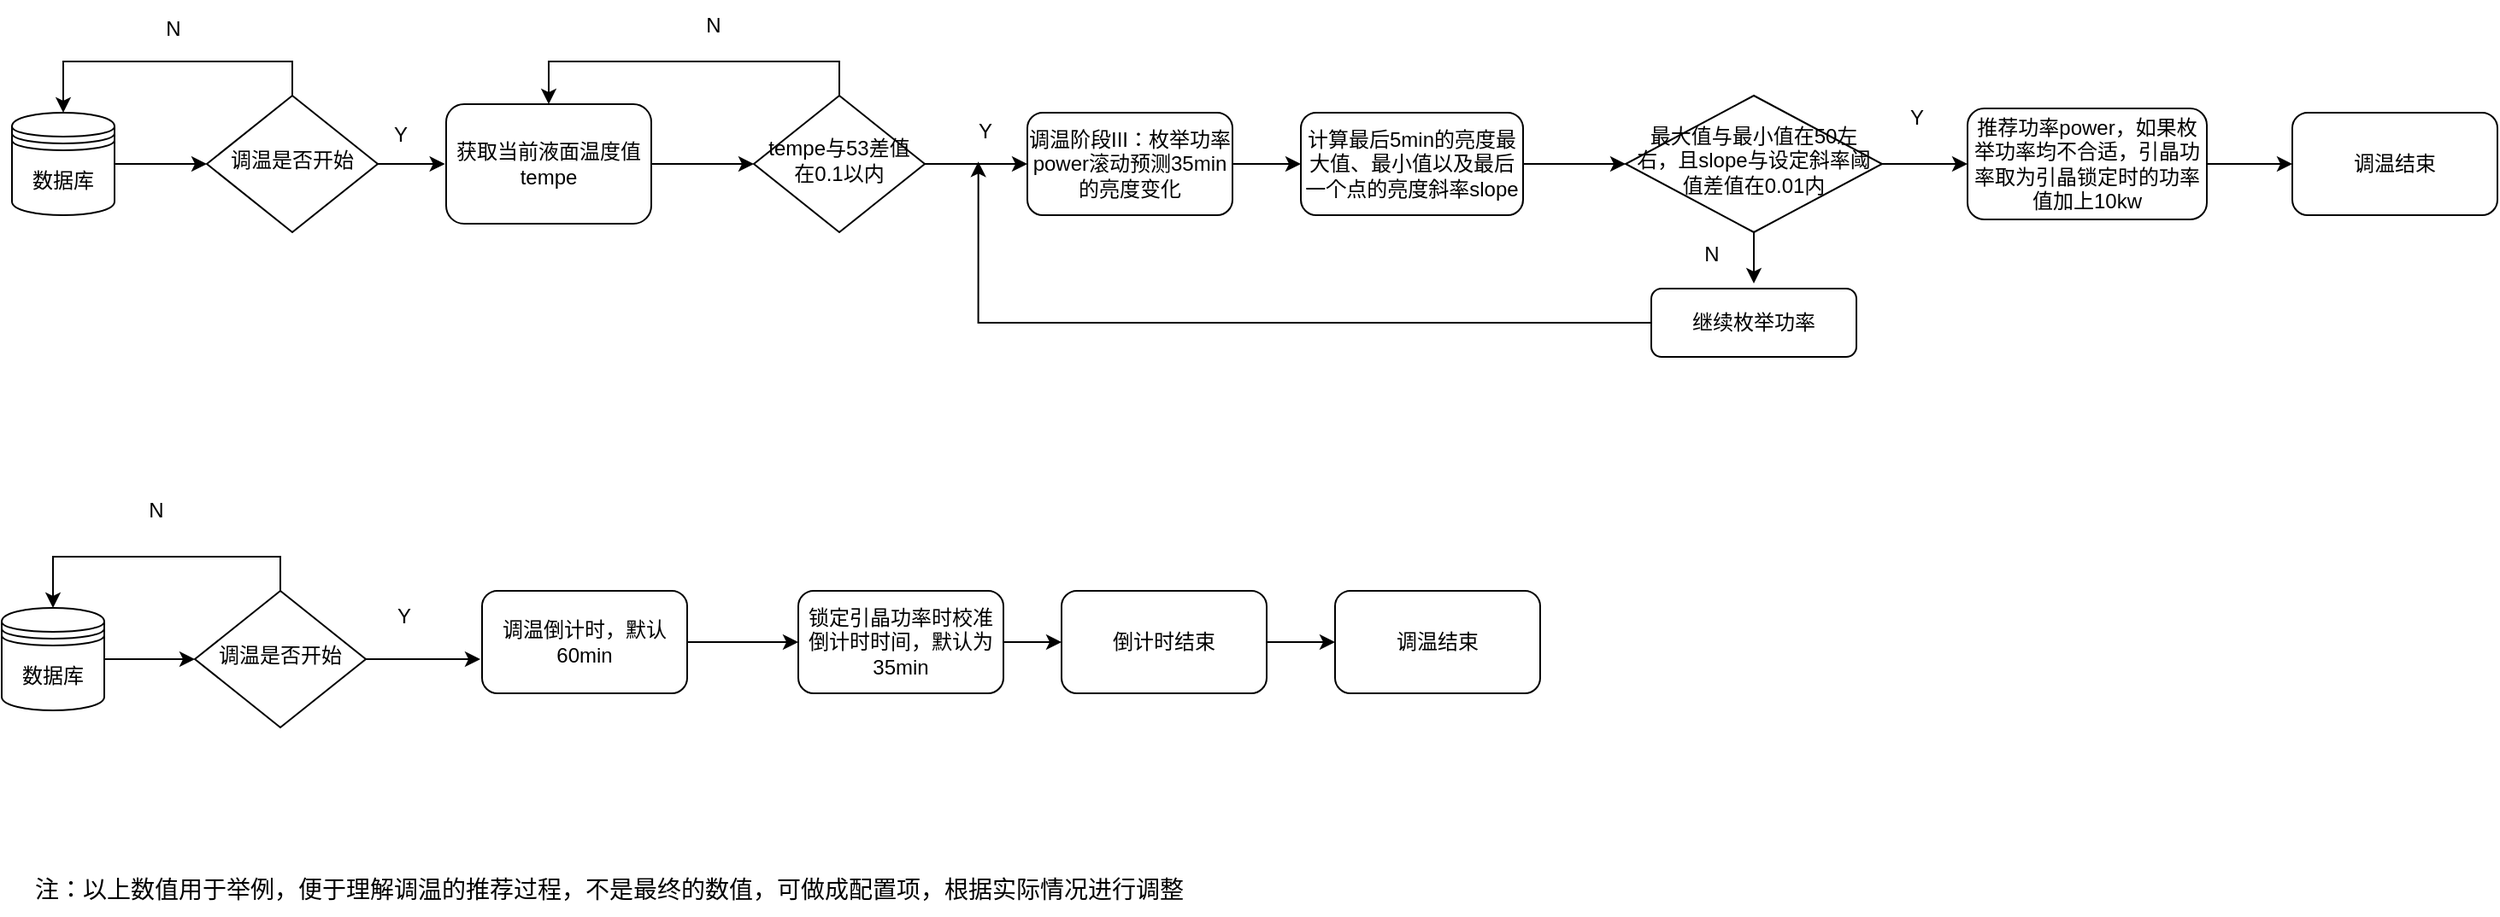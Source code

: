<mxfile version="22.0.4" type="github">
  <diagram name="第 1 页" id="JTO5u36G0om0MWuu-yj3">
    <mxGraphModel dx="794" dy="432" grid="1" gridSize="10" guides="1" tooltips="1" connect="1" arrows="1" fold="1" page="1" pageScale="1" pageWidth="3300" pageHeight="4681" math="0" shadow="0">
      <root>
        <mxCell id="0" />
        <mxCell id="1" parent="0" />
        <mxCell id="SXPOIJ-vD9o7ESTwps49-1" style="edgeStyle=orthogonalEdgeStyle;rounded=0;orthogonalLoop=1;jettySize=auto;html=1;exitX=0.5;exitY=0;exitDx=0;exitDy=0;entryX=0.5;entryY=0;entryDx=0;entryDy=0;labelBackgroundColor=none;fontColor=default;" edge="1" parent="1" source="SXPOIJ-vD9o7ESTwps49-3" target="SXPOIJ-vD9o7ESTwps49-5">
          <mxGeometry relative="1" as="geometry" />
        </mxCell>
        <mxCell id="SXPOIJ-vD9o7ESTwps49-2" style="edgeStyle=orthogonalEdgeStyle;rounded=0;orthogonalLoop=1;jettySize=auto;html=1;exitX=1;exitY=0.5;exitDx=0;exitDy=0;labelBackgroundColor=none;fontColor=default;" edge="1" parent="1" source="SXPOIJ-vD9o7ESTwps49-3">
          <mxGeometry relative="1" as="geometry">
            <mxPoint x="309.333" y="210" as="targetPoint" />
          </mxGeometry>
        </mxCell>
        <mxCell id="SXPOIJ-vD9o7ESTwps49-3" value="调温是否开始" style="rhombus;whiteSpace=wrap;html=1;shadow=0;fontFamily=Helvetica;fontSize=12;align=center;strokeWidth=1;spacing=6;spacingTop=-4;labelBackgroundColor=none;" vertex="1" parent="1">
          <mxGeometry x="170" y="170" width="100" height="80" as="geometry" />
        </mxCell>
        <mxCell id="SXPOIJ-vD9o7ESTwps49-4" style="edgeStyle=orthogonalEdgeStyle;rounded=0;orthogonalLoop=1;jettySize=auto;html=1;exitX=1;exitY=0.5;exitDx=0;exitDy=0;entryX=0;entryY=0.5;entryDx=0;entryDy=0;labelBackgroundColor=none;fontColor=default;" edge="1" parent="1" source="SXPOIJ-vD9o7ESTwps49-5" target="SXPOIJ-vD9o7ESTwps49-3">
          <mxGeometry relative="1" as="geometry" />
        </mxCell>
        <mxCell id="SXPOIJ-vD9o7ESTwps49-5" value="数据库" style="shape=datastore;whiteSpace=wrap;html=1;labelBackgroundColor=none;" vertex="1" parent="1">
          <mxGeometry x="56" y="180" width="60" height="60" as="geometry" />
        </mxCell>
        <mxCell id="SXPOIJ-vD9o7ESTwps49-8" value="N" style="text;html=1;align=center;verticalAlign=middle;resizable=0;points=[];autosize=1;strokeColor=none;fillColor=none;labelBackgroundColor=none;" vertex="1" parent="1">
          <mxGeometry x="136" y="118" width="27" height="26" as="geometry" />
        </mxCell>
        <mxCell id="SXPOIJ-vD9o7ESTwps49-9" value="Y" style="text;html=1;align=center;verticalAlign=middle;resizable=0;points=[];autosize=1;strokeColor=none;fillColor=none;labelBackgroundColor=none;" vertex="1" parent="1">
          <mxGeometry x="270" y="180" width="26" height="26" as="geometry" />
        </mxCell>
        <mxCell id="SXPOIJ-vD9o7ESTwps49-47" style="edgeStyle=orthogonalEdgeStyle;rounded=0;orthogonalLoop=1;jettySize=auto;html=1;exitX=1;exitY=0.5;exitDx=0;exitDy=0;entryX=0;entryY=0.5;entryDx=0;entryDy=0;" edge="1" parent="1" source="SXPOIJ-vD9o7ESTwps49-48" target="SXPOIJ-vD9o7ESTwps49-51">
          <mxGeometry relative="1" as="geometry" />
        </mxCell>
        <mxCell id="SXPOIJ-vD9o7ESTwps49-48" value="数据库" style="shape=datastore;whiteSpace=wrap;html=1;labelBackgroundColor=none;" vertex="1" parent="1">
          <mxGeometry x="50" y="470" width="60" height="60" as="geometry" />
        </mxCell>
        <mxCell id="SXPOIJ-vD9o7ESTwps49-49" style="edgeStyle=orthogonalEdgeStyle;rounded=0;orthogonalLoop=1;jettySize=auto;html=1;exitX=0.5;exitY=0;exitDx=0;exitDy=0;entryX=0.5;entryY=0;entryDx=0;entryDy=0;" edge="1" parent="1" source="SXPOIJ-vD9o7ESTwps49-51" target="SXPOIJ-vD9o7ESTwps49-48">
          <mxGeometry relative="1" as="geometry" />
        </mxCell>
        <mxCell id="SXPOIJ-vD9o7ESTwps49-50" style="edgeStyle=orthogonalEdgeStyle;rounded=0;orthogonalLoop=1;jettySize=auto;html=1;exitX=1;exitY=0.5;exitDx=0;exitDy=0;" edge="1" parent="1" source="SXPOIJ-vD9o7ESTwps49-51">
          <mxGeometry relative="1" as="geometry">
            <mxPoint x="330" y="500" as="targetPoint" />
          </mxGeometry>
        </mxCell>
        <mxCell id="SXPOIJ-vD9o7ESTwps49-51" value="调温是否开始" style="rhombus;whiteSpace=wrap;html=1;shadow=0;fontFamily=Helvetica;fontSize=12;align=center;strokeWidth=1;spacing=6;spacingTop=-4;labelBackgroundColor=none;" vertex="1" parent="1">
          <mxGeometry x="163" y="460" width="100" height="80" as="geometry" />
        </mxCell>
        <mxCell id="SXPOIJ-vD9o7ESTwps49-52" value="N" style="text;html=1;align=center;verticalAlign=middle;resizable=0;points=[];autosize=1;strokeColor=none;fillColor=none;" vertex="1" parent="1">
          <mxGeometry x="125" y="398" width="30" height="30" as="geometry" />
        </mxCell>
        <mxCell id="SXPOIJ-vD9o7ESTwps49-53" value="Y" style="text;html=1;align=center;verticalAlign=middle;resizable=0;points=[];autosize=1;strokeColor=none;fillColor=none;" vertex="1" parent="1">
          <mxGeometry x="270" y="460" width="30" height="30" as="geometry" />
        </mxCell>
        <mxCell id="SXPOIJ-vD9o7ESTwps49-54" style="edgeStyle=orthogonalEdgeStyle;rounded=0;orthogonalLoop=1;jettySize=auto;html=1;exitX=1;exitY=0.5;exitDx=0;exitDy=0;entryX=0;entryY=0.5;entryDx=0;entryDy=0;" edge="1" parent="1" source="SXPOIJ-vD9o7ESTwps49-55" target="SXPOIJ-vD9o7ESTwps49-57">
          <mxGeometry relative="1" as="geometry" />
        </mxCell>
        <mxCell id="SXPOIJ-vD9o7ESTwps49-55" value="调温倒计时，默认60min" style="rounded=1;whiteSpace=wrap;html=1;fontSize=12;glass=0;strokeWidth=1;shadow=0;labelBackgroundColor=none;" vertex="1" parent="1">
          <mxGeometry x="331" y="460" width="120" height="60" as="geometry" />
        </mxCell>
        <mxCell id="SXPOIJ-vD9o7ESTwps49-56" style="edgeStyle=orthogonalEdgeStyle;rounded=0;orthogonalLoop=1;jettySize=auto;html=1;exitX=1;exitY=0.5;exitDx=0;exitDy=0;entryX=0;entryY=0.5;entryDx=0;entryDy=0;" edge="1" parent="1" source="SXPOIJ-vD9o7ESTwps49-57" target="SXPOIJ-vD9o7ESTwps49-59">
          <mxGeometry relative="1" as="geometry" />
        </mxCell>
        <mxCell id="SXPOIJ-vD9o7ESTwps49-57" value="锁定引晶功率时校准倒计时时间，默认为35min" style="rounded=1;whiteSpace=wrap;html=1;fontSize=12;glass=0;strokeWidth=1;shadow=0;labelBackgroundColor=none;" vertex="1" parent="1">
          <mxGeometry x="516" y="460" width="120" height="60" as="geometry" />
        </mxCell>
        <mxCell id="SXPOIJ-vD9o7ESTwps49-58" style="edgeStyle=orthogonalEdgeStyle;rounded=0;orthogonalLoop=1;jettySize=auto;html=1;exitX=1;exitY=0.5;exitDx=0;exitDy=0;entryX=0;entryY=0.5;entryDx=0;entryDy=0;" edge="1" parent="1" source="SXPOIJ-vD9o7ESTwps49-59" target="SXPOIJ-vD9o7ESTwps49-60">
          <mxGeometry relative="1" as="geometry" />
        </mxCell>
        <mxCell id="SXPOIJ-vD9o7ESTwps49-59" value="倒计时结束" style="rounded=1;whiteSpace=wrap;html=1;fontSize=12;glass=0;strokeWidth=1;shadow=0;labelBackgroundColor=none;" vertex="1" parent="1">
          <mxGeometry x="670" y="460" width="120" height="60" as="geometry" />
        </mxCell>
        <mxCell id="SXPOIJ-vD9o7ESTwps49-60" value="调温结束" style="rounded=1;whiteSpace=wrap;html=1;fontSize=12;glass=0;strokeWidth=1;shadow=0;labelBackgroundColor=none;" vertex="1" parent="1">
          <mxGeometry x="830" y="460" width="120" height="60" as="geometry" />
        </mxCell>
        <mxCell id="SXPOIJ-vD9o7ESTwps49-61" style="edgeStyle=orthogonalEdgeStyle;rounded=0;orthogonalLoop=1;jettySize=auto;html=1;exitX=1;exitY=0.5;exitDx=0;exitDy=0;entryX=0;entryY=0.5;entryDx=0;entryDy=0;labelBackgroundColor=none;fontColor=default;" edge="1" parent="1" source="SXPOIJ-vD9o7ESTwps49-62" target="SXPOIJ-vD9o7ESTwps49-66">
          <mxGeometry relative="1" as="geometry" />
        </mxCell>
        <mxCell id="SXPOIJ-vD9o7ESTwps49-81" style="edgeStyle=orthogonalEdgeStyle;rounded=0;orthogonalLoop=1;jettySize=auto;html=1;exitX=0.5;exitY=0;exitDx=0;exitDy=0;entryX=0.5;entryY=0;entryDx=0;entryDy=0;" edge="1" parent="1" source="SXPOIJ-vD9o7ESTwps49-62" target="SXPOIJ-vD9o7ESTwps49-78">
          <mxGeometry relative="1" as="geometry" />
        </mxCell>
        <mxCell id="SXPOIJ-vD9o7ESTwps49-62" value="tempe与53差值在0.1以内" style="rhombus;whiteSpace=wrap;html=1;shadow=0;fontFamily=Helvetica;fontSize=12;align=center;strokeWidth=1;spacing=6;spacingTop=-4;labelBackgroundColor=none;" vertex="1" parent="1">
          <mxGeometry x="490" y="170" width="100" height="80" as="geometry" />
        </mxCell>
        <mxCell id="SXPOIJ-vD9o7ESTwps49-64" value="N" style="text;html=1;align=center;verticalAlign=middle;resizable=0;points=[];autosize=1;strokeColor=none;fillColor=none;labelBackgroundColor=none;" vertex="1" parent="1">
          <mxGeometry x="451" y="114" width="30" height="30" as="geometry" />
        </mxCell>
        <mxCell id="SXPOIJ-vD9o7ESTwps49-65" style="edgeStyle=orthogonalEdgeStyle;rounded=0;orthogonalLoop=1;jettySize=auto;html=1;exitX=1;exitY=0.5;exitDx=0;exitDy=0;entryX=0;entryY=0.5;entryDx=0;entryDy=0;" edge="1" parent="1" source="SXPOIJ-vD9o7ESTwps49-66" target="SXPOIJ-vD9o7ESTwps49-69">
          <mxGeometry relative="1" as="geometry" />
        </mxCell>
        <mxCell id="SXPOIJ-vD9o7ESTwps49-66" value="调温阶段III：枚举功率power滚动预测35min的亮度变化" style="rounded=1;whiteSpace=wrap;html=1;fontSize=12;glass=0;strokeWidth=1;shadow=0;labelBackgroundColor=none;" vertex="1" parent="1">
          <mxGeometry x="650" y="180" width="120" height="60" as="geometry" />
        </mxCell>
        <mxCell id="SXPOIJ-vD9o7ESTwps49-67" value="Y" style="text;html=1;align=center;verticalAlign=middle;resizable=0;points=[];autosize=1;strokeColor=none;fillColor=none;labelBackgroundColor=none;" vertex="1" parent="1">
          <mxGeometry x="610" y="176" width="30" height="30" as="geometry" />
        </mxCell>
        <mxCell id="SXPOIJ-vD9o7ESTwps49-68" style="edgeStyle=orthogonalEdgeStyle;rounded=0;orthogonalLoop=1;jettySize=auto;html=1;exitX=1;exitY=0.5;exitDx=0;exitDy=0;" edge="1" parent="1" source="SXPOIJ-vD9o7ESTwps49-69" target="SXPOIJ-vD9o7ESTwps49-72">
          <mxGeometry relative="1" as="geometry" />
        </mxCell>
        <mxCell id="SXPOIJ-vD9o7ESTwps49-69" value="计算最后5min的亮度最大值、最小值以及最后一个点的亮度斜率slope" style="rounded=1;whiteSpace=wrap;html=1;fontSize=12;glass=0;strokeWidth=1;shadow=0;labelBackgroundColor=none;" vertex="1" parent="1">
          <mxGeometry x="810" y="180" width="130" height="60" as="geometry" />
        </mxCell>
        <mxCell id="SXPOIJ-vD9o7ESTwps49-70" style="edgeStyle=orthogonalEdgeStyle;rounded=0;orthogonalLoop=1;jettySize=auto;html=1;exitX=1;exitY=0.5;exitDx=0;exitDy=0;" edge="1" parent="1" source="SXPOIJ-vD9o7ESTwps49-72">
          <mxGeometry relative="1" as="geometry">
            <mxPoint x="1200" y="210" as="targetPoint" />
          </mxGeometry>
        </mxCell>
        <mxCell id="SXPOIJ-vD9o7ESTwps49-71" style="edgeStyle=orthogonalEdgeStyle;rounded=0;orthogonalLoop=1;jettySize=auto;html=1;exitX=0.5;exitY=1;exitDx=0;exitDy=0;" edge="1" parent="1" source="SXPOIJ-vD9o7ESTwps49-72">
          <mxGeometry relative="1" as="geometry">
            <mxPoint x="1075" y="280" as="targetPoint" />
            <Array as="points">
              <mxPoint x="1075" y="280" />
              <mxPoint x="1075" y="280" />
            </Array>
          </mxGeometry>
        </mxCell>
        <mxCell id="SXPOIJ-vD9o7ESTwps49-72" value="最大值与最小值在50左右，且slope与设定斜率阈值差值在0.01内" style="rhombus;whiteSpace=wrap;html=1;shadow=0;fontFamily=Helvetica;fontSize=12;align=center;strokeWidth=1;spacing=6;spacingTop=-4;labelBackgroundColor=none;" vertex="1" parent="1">
          <mxGeometry x="1000" y="170" width="150" height="80" as="geometry" />
        </mxCell>
        <mxCell id="SXPOIJ-vD9o7ESTwps49-73" style="edgeStyle=orthogonalEdgeStyle;rounded=0;orthogonalLoop=1;jettySize=auto;html=1;exitX=1;exitY=0.5;exitDx=0;exitDy=0;entryX=0;entryY=0.5;entryDx=0;entryDy=0;" edge="1" parent="1" source="SXPOIJ-vD9o7ESTwps49-74" target="SXPOIJ-vD9o7ESTwps49-75">
          <mxGeometry relative="1" as="geometry" />
        </mxCell>
        <mxCell id="SXPOIJ-vD9o7ESTwps49-74" value="推荐功率power，如果枚举功率均不合适，引晶功率取为引晶锁定时的功率值加上10kw" style="rounded=1;whiteSpace=wrap;html=1;fontSize=12;glass=0;strokeWidth=1;shadow=0;labelBackgroundColor=none;" vertex="1" parent="1">
          <mxGeometry x="1200" y="177.5" width="140" height="65" as="geometry" />
        </mxCell>
        <mxCell id="SXPOIJ-vD9o7ESTwps49-75" value="调温结束" style="rounded=1;whiteSpace=wrap;html=1;fontSize=12;glass=0;strokeWidth=1;shadow=0;labelBackgroundColor=none;" vertex="1" parent="1">
          <mxGeometry x="1390" y="180" width="120" height="60" as="geometry" />
        </mxCell>
        <mxCell id="SXPOIJ-vD9o7ESTwps49-76" value="继续枚举功率" style="rounded=1;whiteSpace=wrap;html=1;fontSize=12;glass=0;strokeWidth=1;shadow=0;labelBackgroundColor=none;" vertex="1" parent="1">
          <mxGeometry x="1015" y="283" width="120" height="40" as="geometry" />
        </mxCell>
        <mxCell id="SXPOIJ-vD9o7ESTwps49-77" style="edgeStyle=orthogonalEdgeStyle;rounded=0;orthogonalLoop=1;jettySize=auto;html=1;exitX=0;exitY=0.5;exitDx=0;exitDy=0;entryX=0.378;entryY=1.089;entryDx=0;entryDy=0;entryPerimeter=0;" edge="1" parent="1" source="SXPOIJ-vD9o7ESTwps49-76" target="SXPOIJ-vD9o7ESTwps49-67">
          <mxGeometry relative="1" as="geometry" />
        </mxCell>
        <mxCell id="SXPOIJ-vD9o7ESTwps49-79" style="edgeStyle=orthogonalEdgeStyle;rounded=0;orthogonalLoop=1;jettySize=auto;html=1;exitX=1;exitY=0.5;exitDx=0;exitDy=0;entryX=0;entryY=0.5;entryDx=0;entryDy=0;" edge="1" parent="1" source="SXPOIJ-vD9o7ESTwps49-78" target="SXPOIJ-vD9o7ESTwps49-62">
          <mxGeometry relative="1" as="geometry" />
        </mxCell>
        <mxCell id="SXPOIJ-vD9o7ESTwps49-78" value="获取当前液面温度值tempe" style="rounded=1;whiteSpace=wrap;html=1;fontSize=12;glass=0;strokeWidth=1;shadow=0;labelBackgroundColor=none;" vertex="1" parent="1">
          <mxGeometry x="310" y="175" width="120" height="70" as="geometry" />
        </mxCell>
        <mxCell id="SXPOIJ-vD9o7ESTwps49-82" value="Y" style="text;html=1;align=center;verticalAlign=middle;resizable=0;points=[];autosize=1;strokeColor=none;fillColor=none;" vertex="1" parent="1">
          <mxGeometry x="1155" y="168" width="30" height="30" as="geometry" />
        </mxCell>
        <mxCell id="SXPOIJ-vD9o7ESTwps49-83" value="N" style="text;html=1;align=center;verticalAlign=middle;resizable=0;points=[];autosize=1;strokeColor=none;fillColor=none;" vertex="1" parent="1">
          <mxGeometry x="1035" y="248" width="30" height="30" as="geometry" />
        </mxCell>
        <mxCell id="SXPOIJ-vD9o7ESTwps49-84" value="&lt;font style=&quot;font-size: 14px;&quot;&gt;注：以上数值用于举例，便于理解调温的推荐过程，不是最终的数值，可做成配置项，根据实际情况进行调整&lt;/font&gt;" style="text;html=1;align=center;verticalAlign=middle;resizable=0;points=[];autosize=1;strokeColor=none;fillColor=none;" vertex="1" parent="1">
          <mxGeometry x="55" y="620" width="700" height="30" as="geometry" />
        </mxCell>
      </root>
    </mxGraphModel>
  </diagram>
</mxfile>
